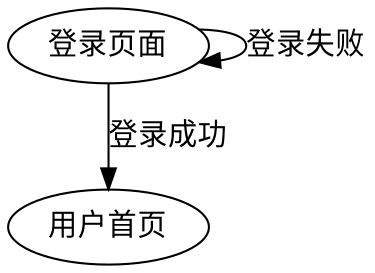 digraph login {
rankdir=TB;
fontname = "SimHei";
fontsize = 12;       

login_page [label="登录页面"];
index_page [label="用户首页"];

login_page -> index_page [label="登录成功"];
login_page -> login_page [label="登录失败"];

}
